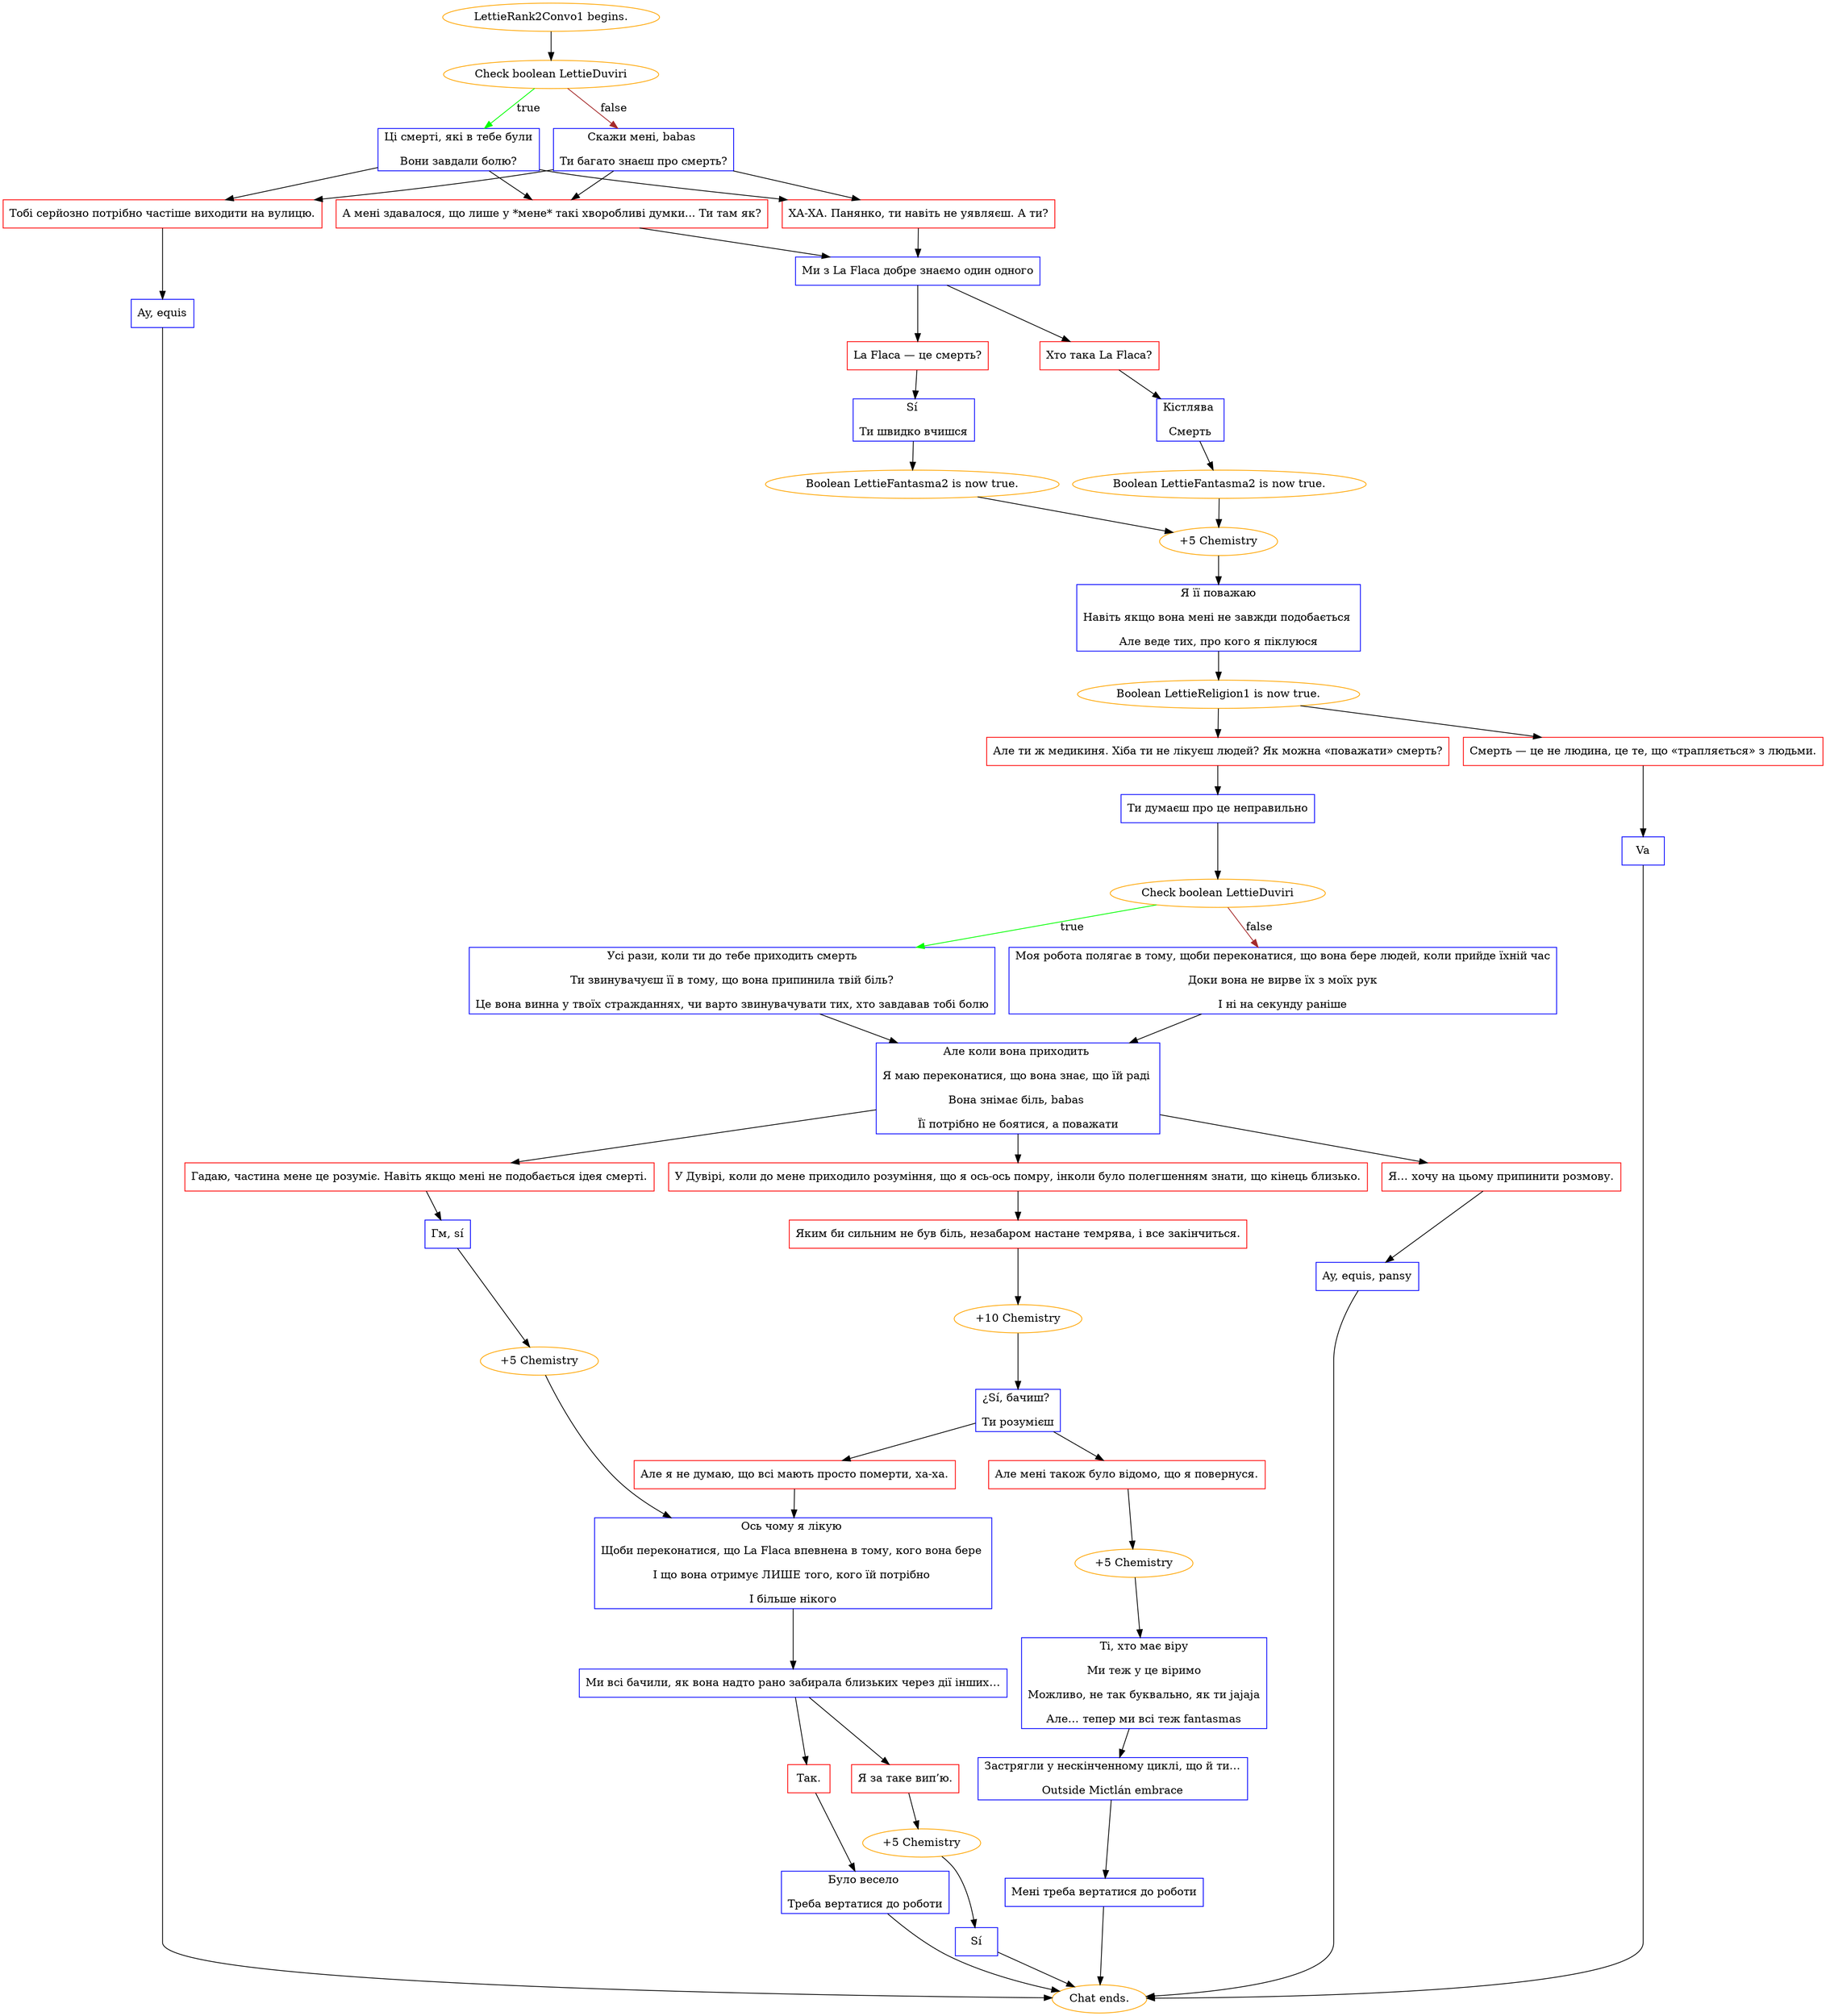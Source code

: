 digraph {
	"LettieRank2Convo1 begins." [color=orange];
		"LettieRank2Convo1 begins." -> j2549990084;
	j2549990084 [label="Check boolean LettieDuviri",color=orange];
		j2549990084 -> j3567790986 [label=true,color=green];
		j2549990084 -> j569377948 [label=false,color=brown];
	j3567790986 [label="Ці смерті, які в тебе були
Вони завдали болю?",shape=box,color=blue];
		j3567790986 -> j1045815842;
		j3567790986 -> j2931272805;
		j3567790986 -> j1181024871;
	j569377948 [label="Скажи мені, babas 
Ти багато знаєш про смерть?",shape=box,color=blue];
		j569377948 -> j1045815842;
		j569377948 -> j2931272805;
		j569377948 -> j1181024871;
	j1045815842 [label="А мені здавалося, що лише у *мене* такі хворобливі думки... Ти там як?",shape=box,color=red];
		j1045815842 -> j202442309;
	j2931272805 [label="ХА-ХА. Панянко, ти навіть не уявляєш. А ти?",shape=box,color=red];
		j2931272805 -> j202442309;
	j1181024871 [label="Тобі серйозно потрібно частіше виходити на вулицю.",shape=box,color=red];
		j1181024871 -> j1759475013;
	j202442309 [label="Ми з La Flaca добре знаємо один одного",shape=box,color=blue];
		j202442309 -> j1081495021;
		j202442309 -> j4115294618;
	j1759475013 [label="Ay, equis",shape=box,color=blue];
		j1759475013 -> "Chat ends.";
	j1081495021 [label="La Flaca — це смерть?",shape=box,color=red];
		j1081495021 -> j4048216999;
	j4115294618 [label="Хто така La Flaca?",shape=box,color=red];
		j4115294618 -> j3563421922;
	"Chat ends." [color=orange];
	j4048216999 [label="Sí 
Ти швидко вчишся",shape=box,color=blue];
		j4048216999 -> j2504770564;
	j3563421922 [label="Кістлява 
Смерть",shape=box,color=blue];
		j3563421922 -> j1357396786;
	j2504770564 [label="Boolean LettieFantasma2 is now true.",color=orange];
		j2504770564 -> j80452607;
	j1357396786 [label="Boolean LettieFantasma2 is now true.",color=orange];
		j1357396786 -> j80452607;
	j80452607 [label="+5 Chemistry",color=orange];
		j80452607 -> j1748723159;
	j1748723159 [label="Я її поважаю
Навіть якщо вона мені не завжди подобається 
Але веде тих, про кого я піклуюся",shape=box,color=blue];
		j1748723159 -> j4268386380;
	j4268386380 [label="Boolean LettieReligion1 is now true.",color=orange];
		j4268386380 -> j3592646991;
		j4268386380 -> j2796627633;
	j3592646991 [label="Але ти ж медикиня. Хіба ти не лікуєш людей? Як можна «поважати» смерть?",shape=box,color=red];
		j3592646991 -> j3041285352;
	j2796627633 [label="Смерть — це не людина, це те, що «трапляється» з людьми.",shape=box,color=red];
		j2796627633 -> j2547240352;
	j3041285352 [label="Ти думаєш про це неправильно",shape=box,color=blue];
		j3041285352 -> j4087927951;
	j2547240352 [label="Va",shape=box,color=blue];
		j2547240352 -> "Chat ends.";
	j4087927951 [label="Check boolean LettieDuviri",color=orange];
		j4087927951 -> j2268212948 [label=true,color=green];
		j4087927951 -> j127628116 [label=false,color=brown];
	j2268212948 [label="Усі рази, коли ти до тебе приходить смерть
Ти звинувачуєш її в тому, що вона припинила твій біль?
Це вона винна у твоїх стражданнях, чи варто звинувачувати тих, хто завдавав тобі болю",shape=box,color=blue];
		j2268212948 -> j2557718439;
	j127628116 [label="Моя робота полягає в тому, щоби переконатися, що вона бере людей, коли прийде їхній час
Доки вона не вирве їх з моїх рук
І ні на секунду раніше",shape=box,color=blue];
		j127628116 -> j2557718439;
	j2557718439 [label="Але коли вона приходить 
Я маю переконатися, що вона знає, що їй раді 
Вона знімає біль, babas 
Її потрібно не боятися, а поважати",shape=box,color=blue];
		j2557718439 -> j791242081;
		j2557718439 -> j1701161612;
		j2557718439 -> j3841117552;
	j791242081 [label="У Дувірі, коли до мене приходило розуміння, що я ось-ось помру, інколи було полегшенням знати, що кінець близько.",shape=box,color=red];
		j791242081 -> j56496640;
	j1701161612 [label="Гадаю, частина мене це розуміє. Навіть якщо мені не подобається ідея смерті.",shape=box,color=red];
		j1701161612 -> j4100942341;
	j3841117552 [label="Я… хочу на цьому припинити розмову.",shape=box,color=red];
		j3841117552 -> j2893778673;
	j56496640 [label="Яким би сильним не був біль, незабаром настане темрява, і все закінчиться.",shape=box,color=red];
		j56496640 -> j1175286997;
	j4100942341 [label="Гм, sí",shape=box,color=blue];
		j4100942341 -> j908701494;
	j2893778673 [label="Ay, equis, pansy",shape=box,color=blue];
		j2893778673 -> "Chat ends.";
	j1175286997 [label="+10 Chemistry",color=orange];
		j1175286997 -> j4070026508;
	j908701494 [label="+5 Chemistry",color=orange];
		j908701494 -> j2534582046;
	j4070026508 [label="¿Sí, бачиш? 
Ти розумієш",shape=box,color=blue];
		j4070026508 -> j883992025;
		j4070026508 -> j1513478226;
	j2534582046 [label="Ось чому я лікую 
Щоби переконатися, що La Flaca впевнена в тому, кого вона бере 
І що вона отримує ЛИШЕ того, кого їй потрібно 
І більше нікого",shape=box,color=blue];
		j2534582046 -> j839352420;
	j883992025 [label="Але мені також було відомо, що я повернуся.",shape=box,color=red];
		j883992025 -> j1240910771;
	j1513478226 [label="Але я не думаю, що всі мають просто померти, ха-ха.",shape=box,color=red];
		j1513478226 -> j2534582046;
	j839352420 [label="Ми всі бачили, як вона надто рано забирала близьких через дії інших…",shape=box,color=blue];
		j839352420 -> j1522489796;
		j839352420 -> j1280005100;
	j1240910771 [label="+5 Chemistry",color=orange];
		j1240910771 -> j1164591729;
	j1522489796 [label="Так.",shape=box,color=red];
		j1522489796 -> j2528388970;
	j1280005100 [label="Я за таке вип’ю.",shape=box,color=red];
		j1280005100 -> j3843951455;
	j1164591729 [label="Ті, хто має віру
Ми теж у це віримо
Можливо, не так буквально, як ти jajaja
Але… тепер ми всі теж fantasmas",shape=box,color=blue];
		j1164591729 -> j2056531305;
	j2528388970 [label="Було весело 
Треба вертатися до роботи",shape=box,color=blue];
		j2528388970 -> "Chat ends.";
	j3843951455 [label="+5 Chemistry",color=orange];
		j3843951455 -> j792958072;
	j2056531305 [label="Застрягли у нескінченному циклі, що й ти…
Outside Mictlán embrace",shape=box,color=blue];
		j2056531305 -> j289678872;
	j792958072 [label="Sí",shape=box,color=blue];
		j792958072 -> "Chat ends.";
	j289678872 [label="Мені треба вертатися до роботи",shape=box,color=blue];
		j289678872 -> "Chat ends.";
}